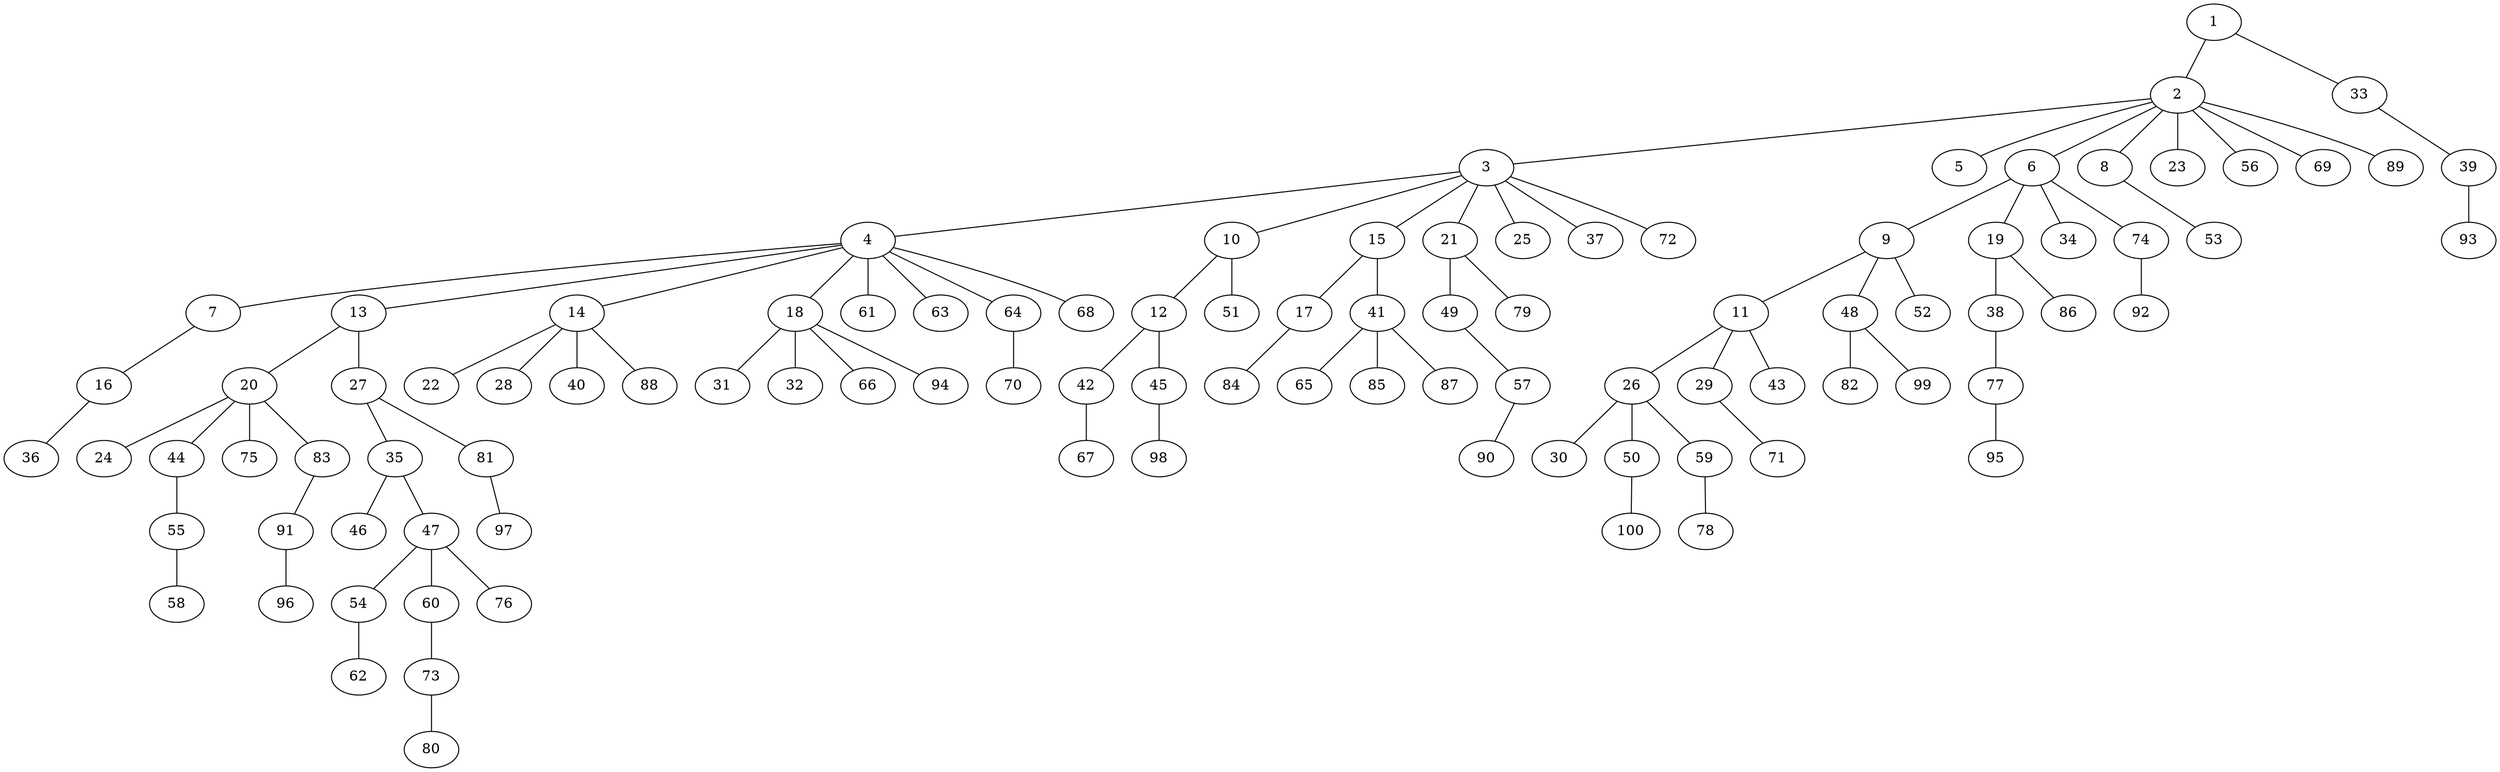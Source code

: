 graph graphname {1--2
1--33
2--3
2--5
2--6
2--8
2--23
2--56
2--69
2--89
3--4
3--10
3--15
3--21
3--25
3--37
3--72
4--7
4--13
4--14
4--18
4--61
4--63
4--64
4--68
6--9
6--19
6--34
6--74
7--16
8--53
9--11
9--48
9--52
10--12
10--51
11--26
11--29
11--43
12--42
12--45
13--20
13--27
14--22
14--28
14--40
14--88
15--17
15--41
16--36
17--84
18--31
18--32
18--66
18--94
19--38
19--86
20--24
20--44
20--75
20--83
21--49
21--79
26--30
26--50
26--59
27--35
27--81
29--71
33--39
35--46
35--47
38--77
39--93
41--65
41--85
41--87
42--67
44--55
45--98
47--54
47--60
47--76
48--82
48--99
49--57
50--100
54--62
55--58
57--90
59--78
60--73
64--70
73--80
74--92
77--95
81--97
83--91
91--96
}